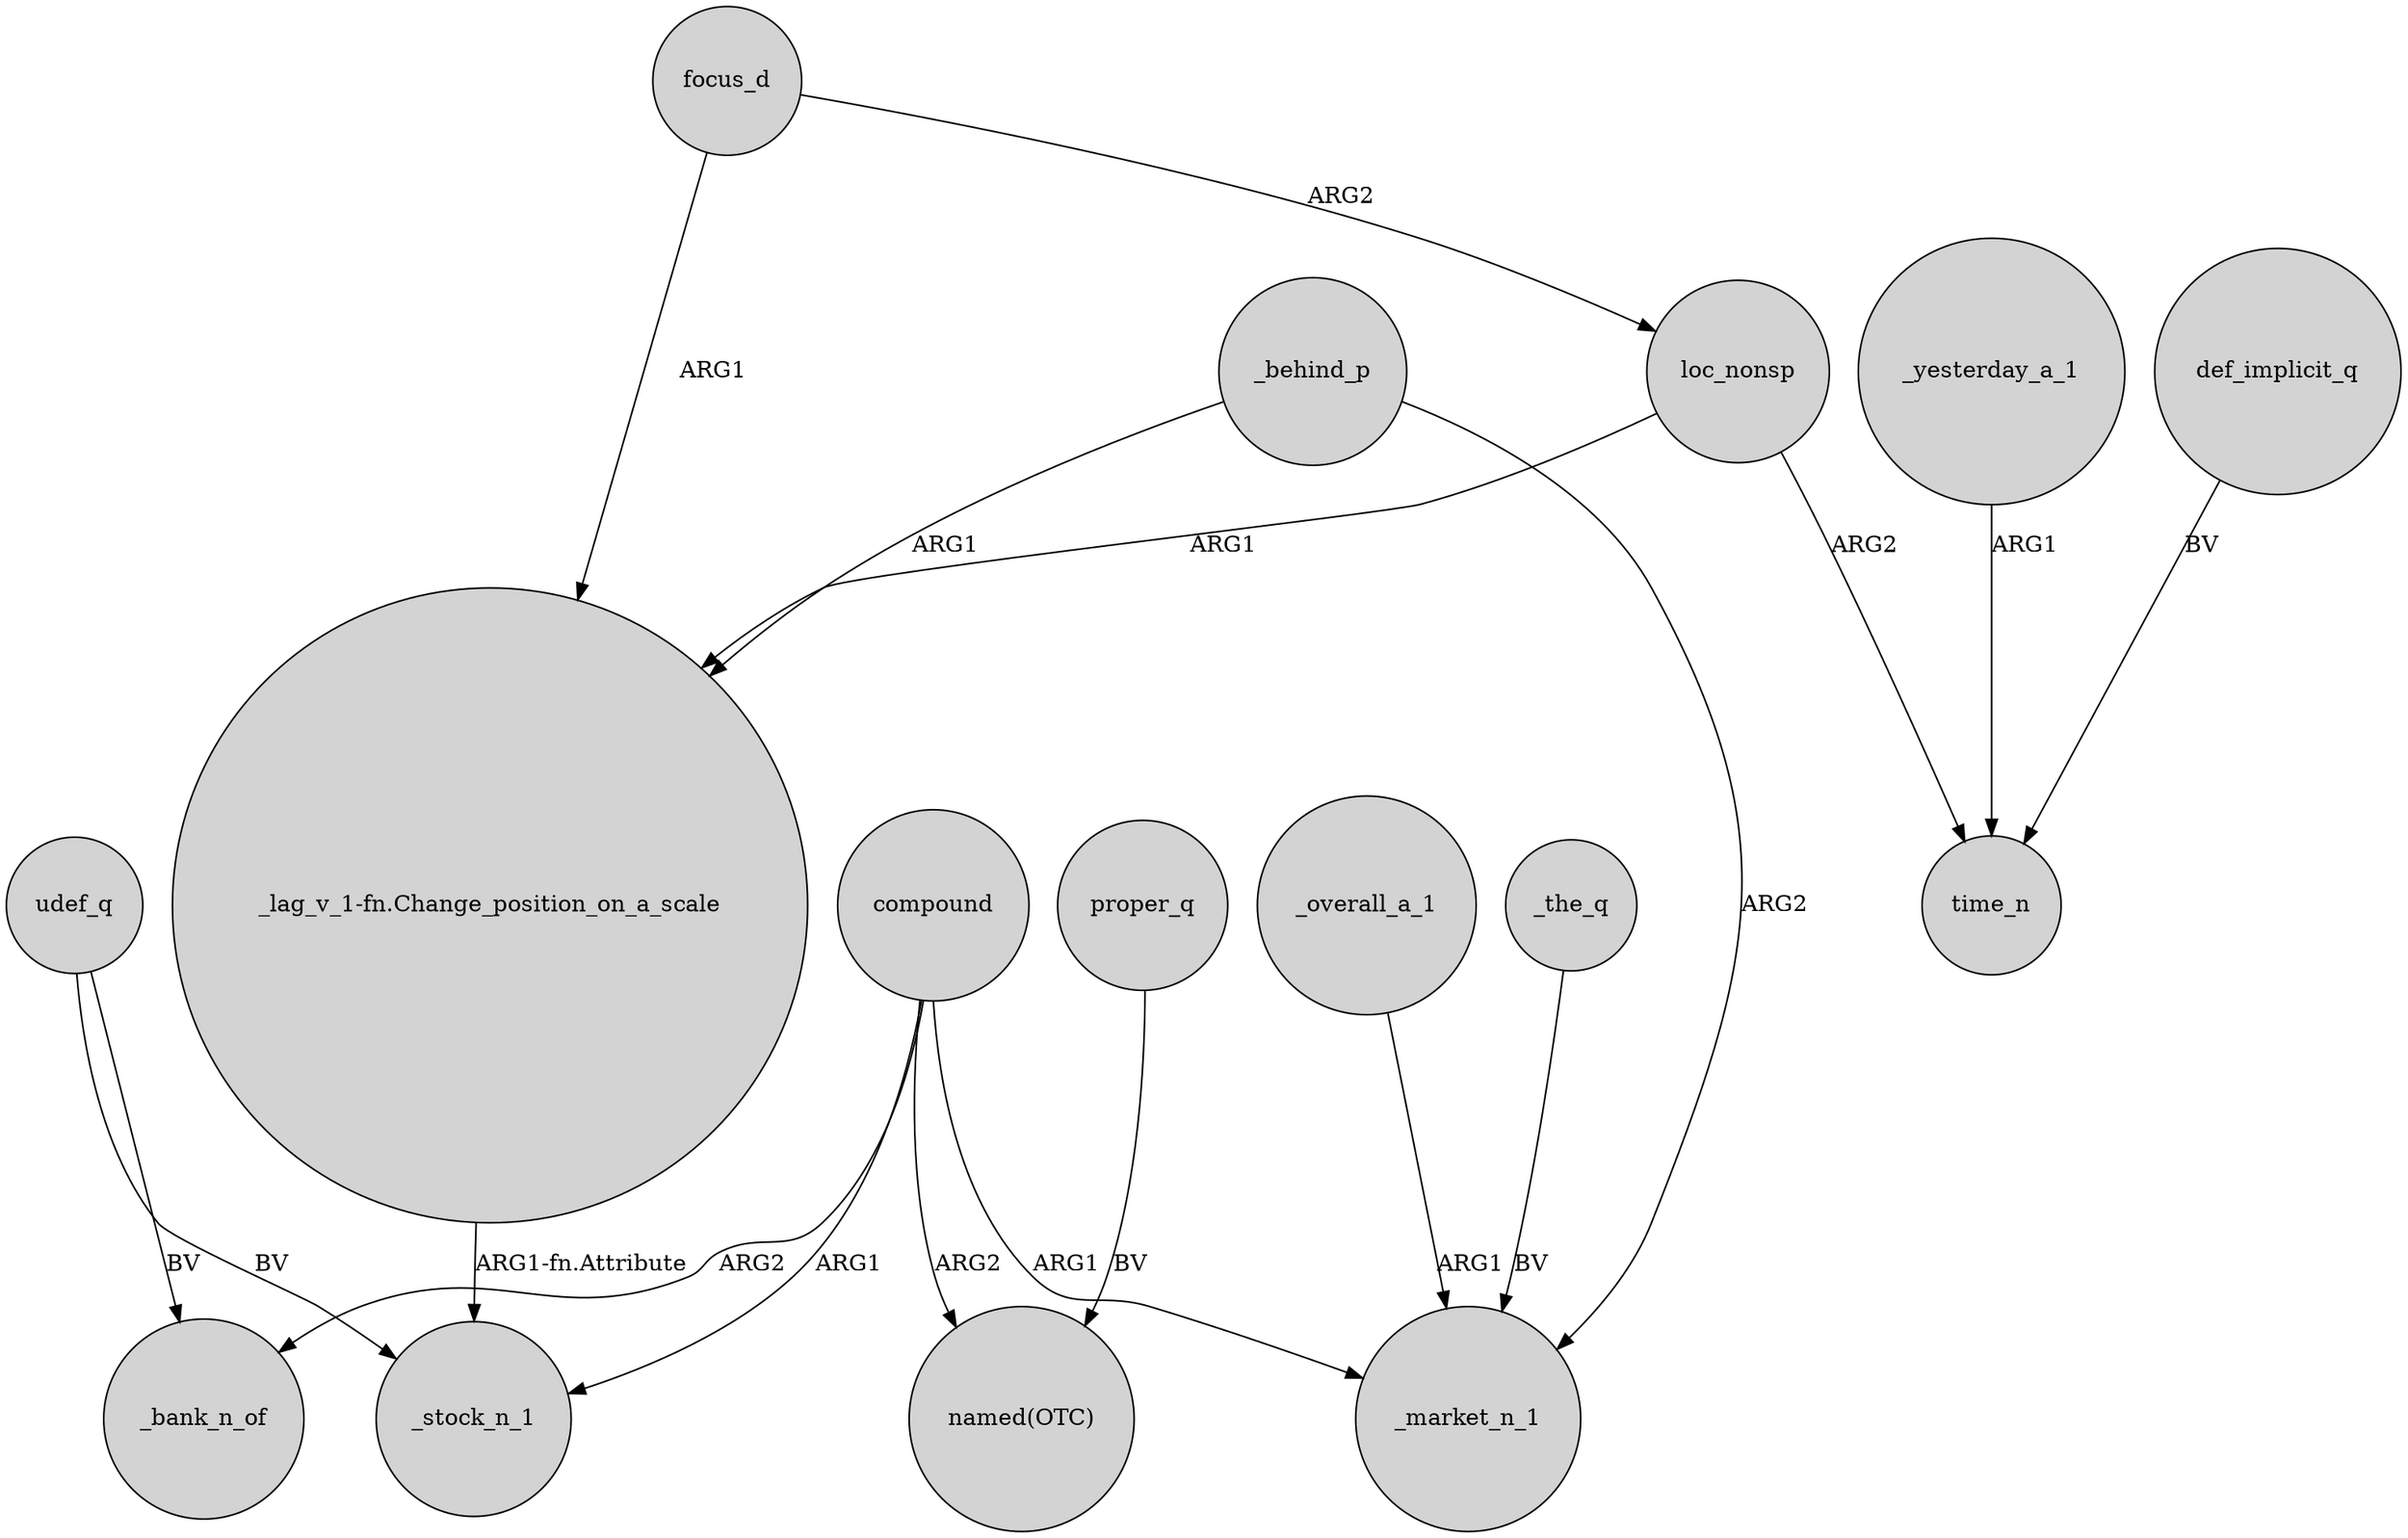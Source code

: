 digraph {
	node [shape=circle style=filled]
	udef_q -> _bank_n_of [label=BV]
	proper_q -> "named(OTC)" [label=BV]
	_yesterday_a_1 -> time_n [label=ARG1]
	_behind_p -> _market_n_1 [label=ARG2]
	focus_d -> "_lag_v_1-fn.Change_position_on_a_scale" [label=ARG1]
	_overall_a_1 -> _market_n_1 [label=ARG1]
	focus_d -> loc_nonsp [label=ARG2]
	loc_nonsp -> time_n [label=ARG2]
	_behind_p -> "_lag_v_1-fn.Change_position_on_a_scale" [label=ARG1]
	loc_nonsp -> "_lag_v_1-fn.Change_position_on_a_scale" [label=ARG1]
	compound -> _market_n_1 [label=ARG1]
	_the_q -> _market_n_1 [label=BV]
	compound -> _stock_n_1 [label=ARG1]
	compound -> _bank_n_of [label=ARG2]
	def_implicit_q -> time_n [label=BV]
	"_lag_v_1-fn.Change_position_on_a_scale" -> _stock_n_1 [label="ARG1-fn.Attribute"]
	compound -> "named(OTC)" [label=ARG2]
	udef_q -> _stock_n_1 [label=BV]
}
